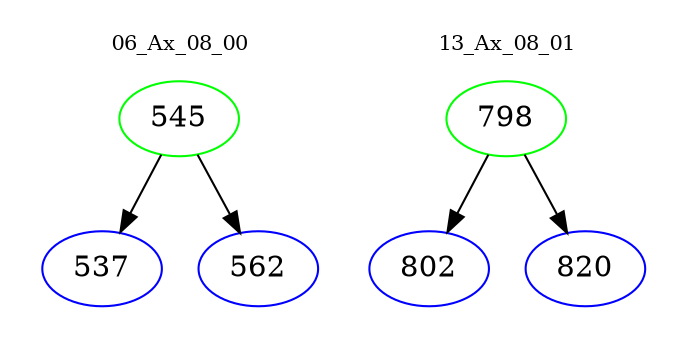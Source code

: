 digraph{
subgraph cluster_0 {
color = white
label = "06_Ax_08_00";
fontsize=10;
T0_545 [label="545", color="green"]
T0_545 -> T0_537 [color="black"]
T0_537 [label="537", color="blue"]
T0_545 -> T0_562 [color="black"]
T0_562 [label="562", color="blue"]
}
subgraph cluster_1 {
color = white
label = "13_Ax_08_01";
fontsize=10;
T1_798 [label="798", color="green"]
T1_798 -> T1_802 [color="black"]
T1_802 [label="802", color="blue"]
T1_798 -> T1_820 [color="black"]
T1_820 [label="820", color="blue"]
}
}
